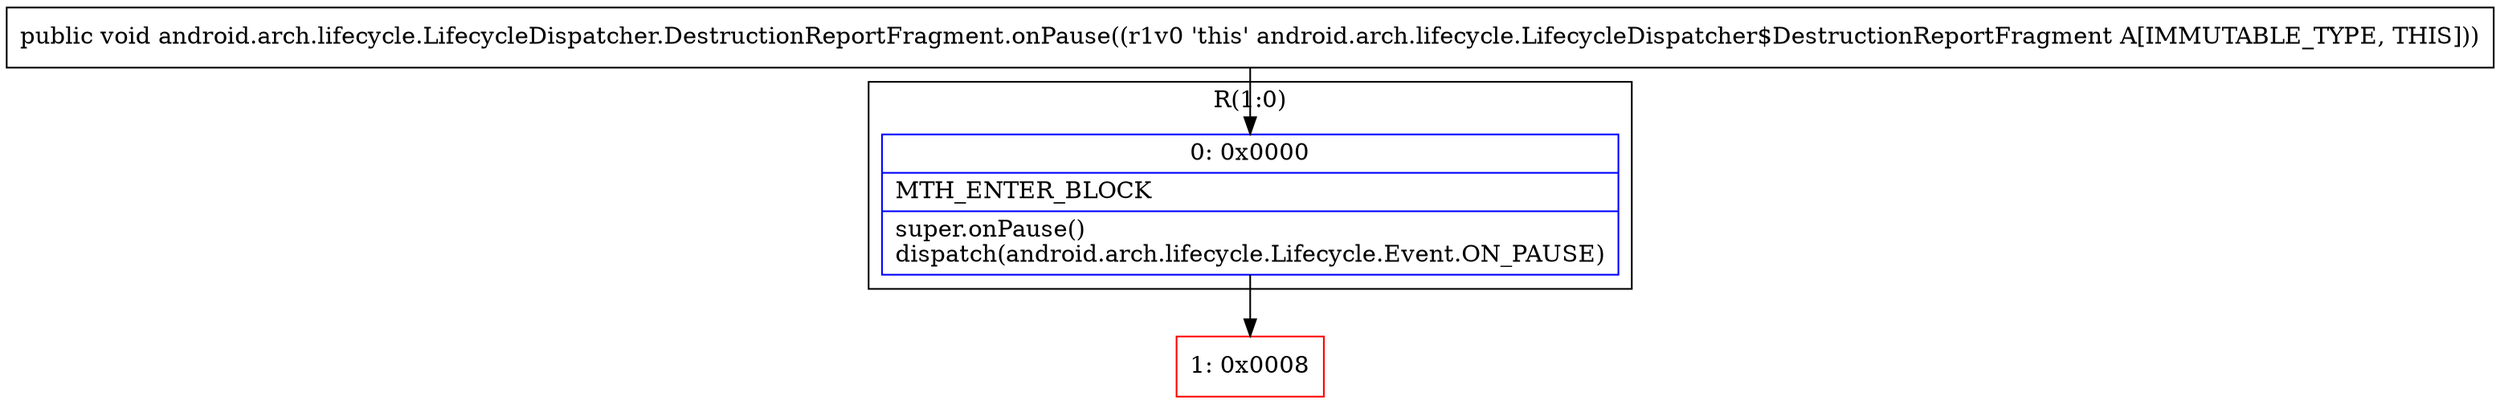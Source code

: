 digraph "CFG forandroid.arch.lifecycle.LifecycleDispatcher.DestructionReportFragment.onPause()V" {
subgraph cluster_Region_1441432101 {
label = "R(1:0)";
node [shape=record,color=blue];
Node_0 [shape=record,label="{0\:\ 0x0000|MTH_ENTER_BLOCK\l|super.onPause()\ldispatch(android.arch.lifecycle.Lifecycle.Event.ON_PAUSE)\l}"];
}
Node_1 [shape=record,color=red,label="{1\:\ 0x0008}"];
MethodNode[shape=record,label="{public void android.arch.lifecycle.LifecycleDispatcher.DestructionReportFragment.onPause((r1v0 'this' android.arch.lifecycle.LifecycleDispatcher$DestructionReportFragment A[IMMUTABLE_TYPE, THIS])) }"];
MethodNode -> Node_0;
Node_0 -> Node_1;
}

